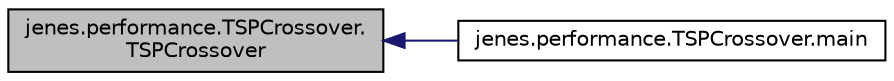 digraph "jenes.performance.TSPCrossover.TSPCrossover"
{
  edge [fontname="Helvetica",fontsize="10",labelfontname="Helvetica",labelfontsize="10"];
  node [fontname="Helvetica",fontsize="10",shape=record];
  rankdir="LR";
  Node1 [label="jenes.performance.TSPCrossover.\lTSPCrossover",height=0.2,width=0.4,color="black", fillcolor="grey75", style="filled" fontcolor="black"];
  Node1 -> Node2 [dir="back",color="midnightblue",fontsize="10",style="solid",fontname="Helvetica"];
  Node2 [label="jenes.performance.TSPCrossover.main",height=0.2,width=0.4,color="black", fillcolor="white", style="filled",URL="$classjenes_1_1performance_1_1_t_s_p_crossover.html#a13d3ceed0ac0f7ec8a8d428e511d5669"];
}
